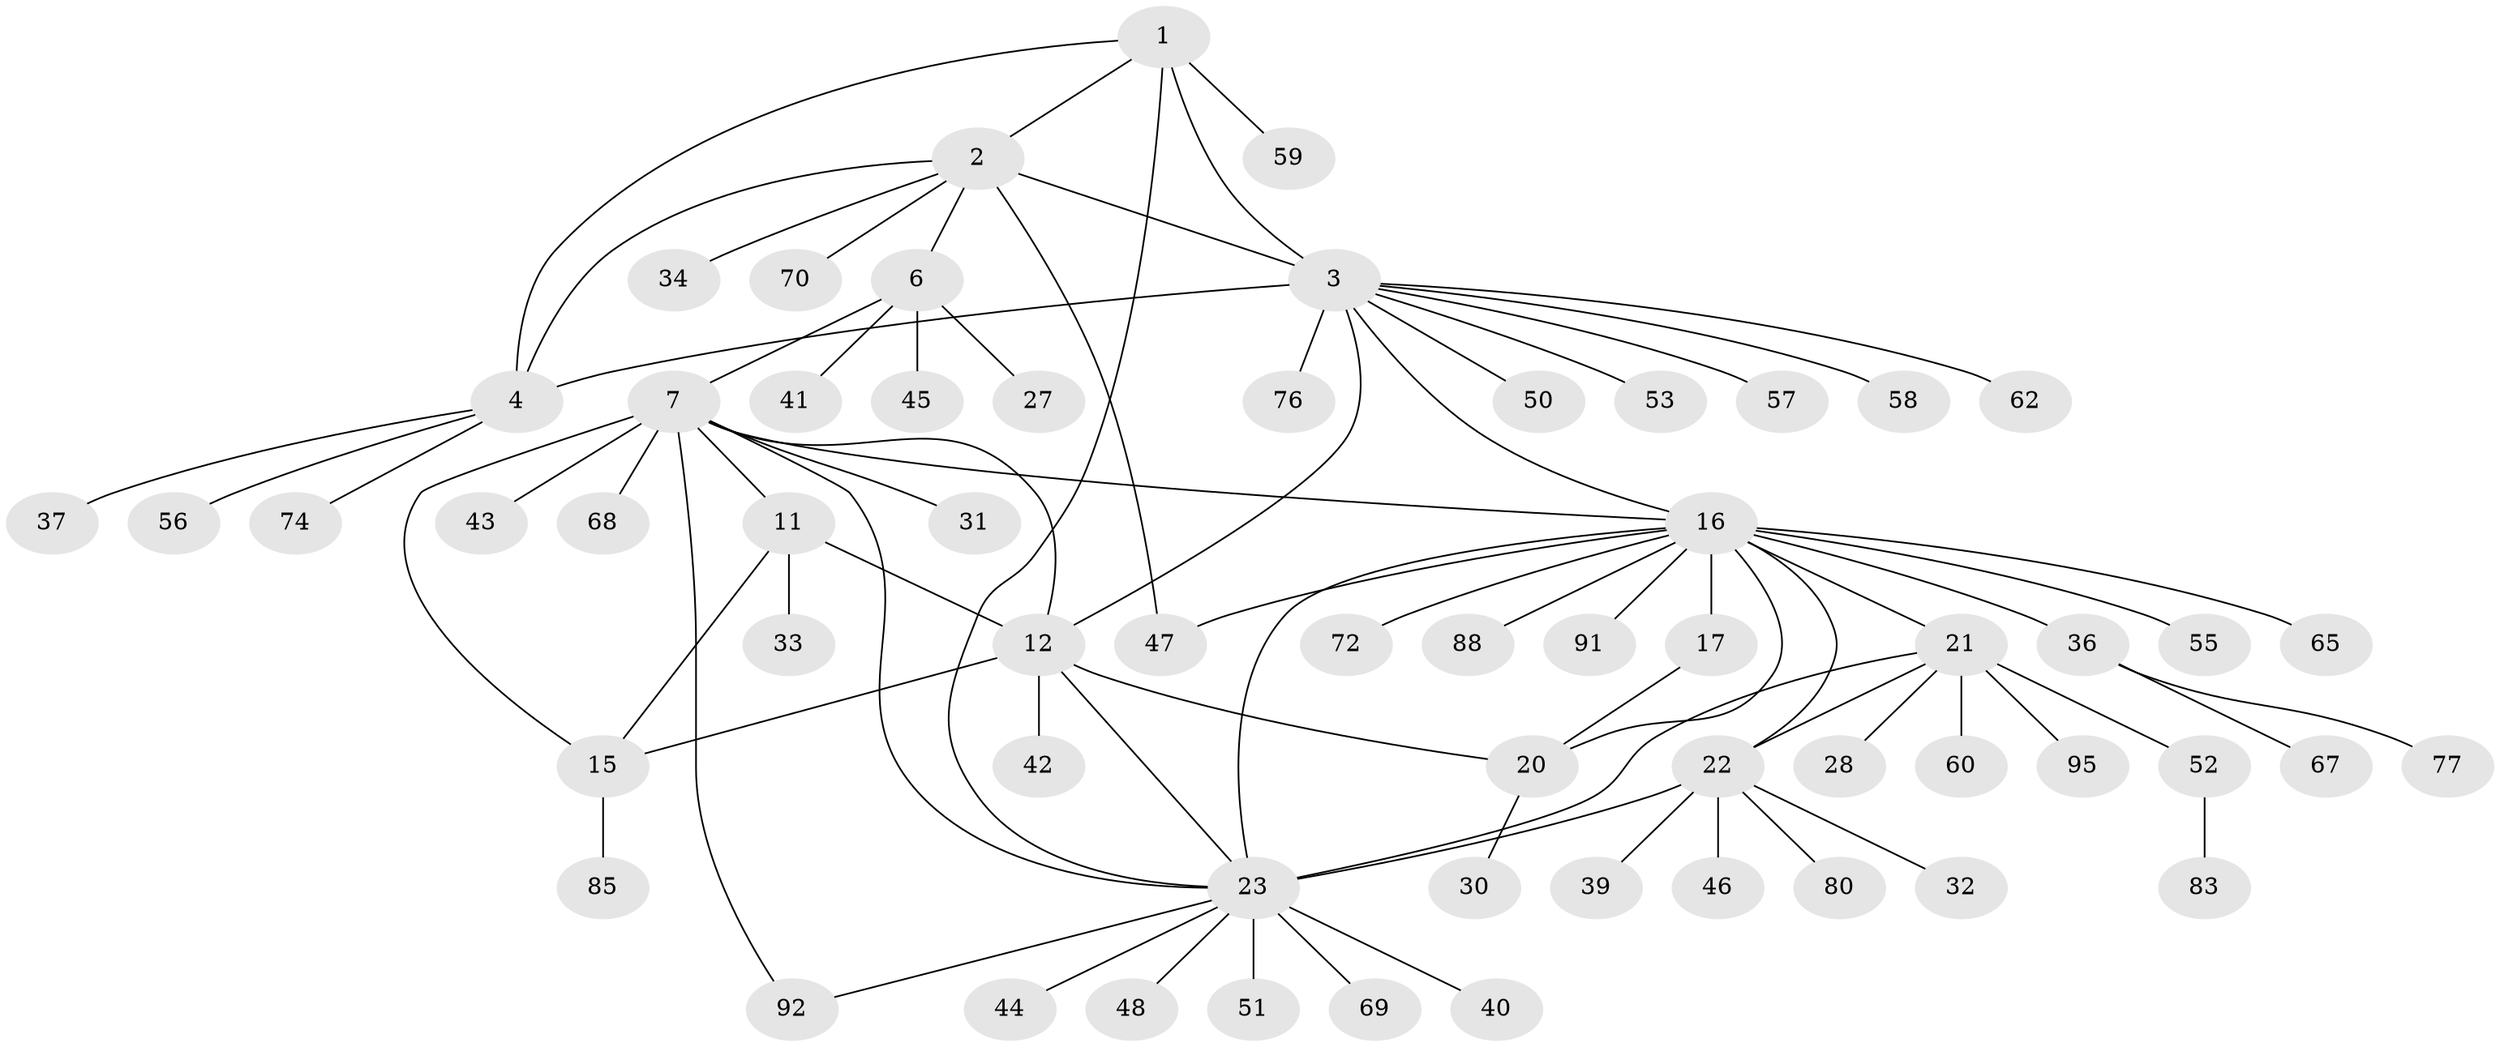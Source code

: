 // original degree distribution, {6: 0.00980392156862745, 8: 0.049019607843137254, 9: 0.029411764705882353, 7: 0.06862745098039216, 4: 0.029411764705882353, 5: 0.049019607843137254, 11: 0.00980392156862745, 12: 0.0196078431372549, 1: 0.6274509803921569, 2: 0.08823529411764706, 3: 0.0196078431372549}
// Generated by graph-tools (version 1.1) at 2025/19/03/04/25 18:19:28]
// undirected, 61 vertices, 78 edges
graph export_dot {
graph [start="1"]
  node [color=gray90,style=filled];
  1;
  2;
  3 [super="+5"];
  4;
  6;
  7 [super="+26+9+8"];
  11 [super="+14+78"];
  12 [super="+71+94+61"];
  15;
  16 [super="+54+82+18+24"];
  17;
  20 [super="+38"];
  21;
  22;
  23 [super="+25"];
  27 [super="+100"];
  28;
  30;
  31;
  32;
  33;
  34 [super="+63+86+101+79"];
  36 [super="+49"];
  37;
  39;
  40;
  41 [super="+84"];
  42;
  43 [super="+102+81"];
  44;
  45;
  46;
  47;
  48;
  50;
  51;
  52;
  53;
  55;
  56;
  57;
  58;
  59;
  60;
  62;
  65 [super="+93+66"];
  67;
  68;
  69;
  70;
  72;
  74;
  76;
  77;
  80;
  83;
  85;
  88;
  91;
  92;
  95;
  1 -- 2;
  1 -- 3 [weight=2];
  1 -- 4;
  1 -- 23;
  1 -- 59;
  2 -- 3 [weight=2];
  2 -- 4;
  2 -- 6;
  2 -- 34;
  2 -- 47;
  2 -- 70;
  3 -- 4 [weight=2];
  3 -- 50;
  3 -- 58;
  3 -- 62;
  3 -- 76;
  3 -- 53;
  3 -- 57;
  3 -- 12;
  3 -- 16;
  4 -- 37;
  4 -- 56;
  4 -- 74;
  6 -- 7 [weight=4];
  6 -- 27;
  6 -- 41;
  6 -- 45;
  7 -- 68;
  7 -- 92;
  7 -- 43;
  7 -- 11 [weight=2];
  7 -- 12;
  7 -- 15;
  7 -- 23;
  7 -- 31;
  7 -- 16 [weight=2];
  11 -- 12 [weight=2];
  11 -- 15 [weight=2];
  11 -- 33;
  12 -- 15;
  12 -- 20;
  12 -- 23;
  12 -- 42;
  15 -- 85;
  16 -- 17 [weight=3];
  16 -- 20 [weight=3];
  16 -- 36;
  16 -- 23 [weight=3];
  16 -- 65;
  16 -- 72;
  16 -- 47;
  16 -- 55;
  16 -- 88;
  16 -- 91;
  16 -- 21;
  16 -- 22;
  17 -- 20;
  20 -- 30;
  21 -- 22;
  21 -- 23 [weight=2];
  21 -- 28;
  21 -- 52;
  21 -- 60;
  21 -- 95;
  22 -- 23 [weight=2];
  22 -- 32;
  22 -- 39;
  22 -- 46;
  22 -- 80;
  23 -- 40;
  23 -- 51;
  23 -- 69;
  23 -- 92;
  23 -- 48;
  23 -- 44;
  36 -- 67;
  36 -- 77;
  52 -- 83;
}
